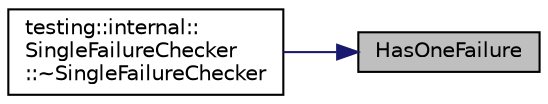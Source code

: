 digraph "HasOneFailure"
{
 // INTERACTIVE_SVG=YES
 // LATEX_PDF_SIZE
  bgcolor="transparent";
  edge [fontname="Helvetica",fontsize="10",labelfontname="Helvetica",labelfontsize="10"];
  node [fontname="Helvetica",fontsize="10",shape=record];
  rankdir="RL";
  Node1 [label="HasOneFailure",height=0.2,width=0.4,color="black", fillcolor="grey75", style="filled", fontcolor="black",tooltip=" "];
  Node1 -> Node2 [dir="back",color="midnightblue",fontsize="10",style="solid",fontname="Helvetica"];
  Node2 [label="testing::internal::\lSingleFailureChecker\l::~SingleFailureChecker",height=0.2,width=0.4,color="black",URL="$d8/d07/classtesting_1_1internal_1_1SingleFailureChecker_a800e9d220e8d92357360adbe84be2736.html#a800e9d220e8d92357360adbe84be2736",tooltip=" "];
}
